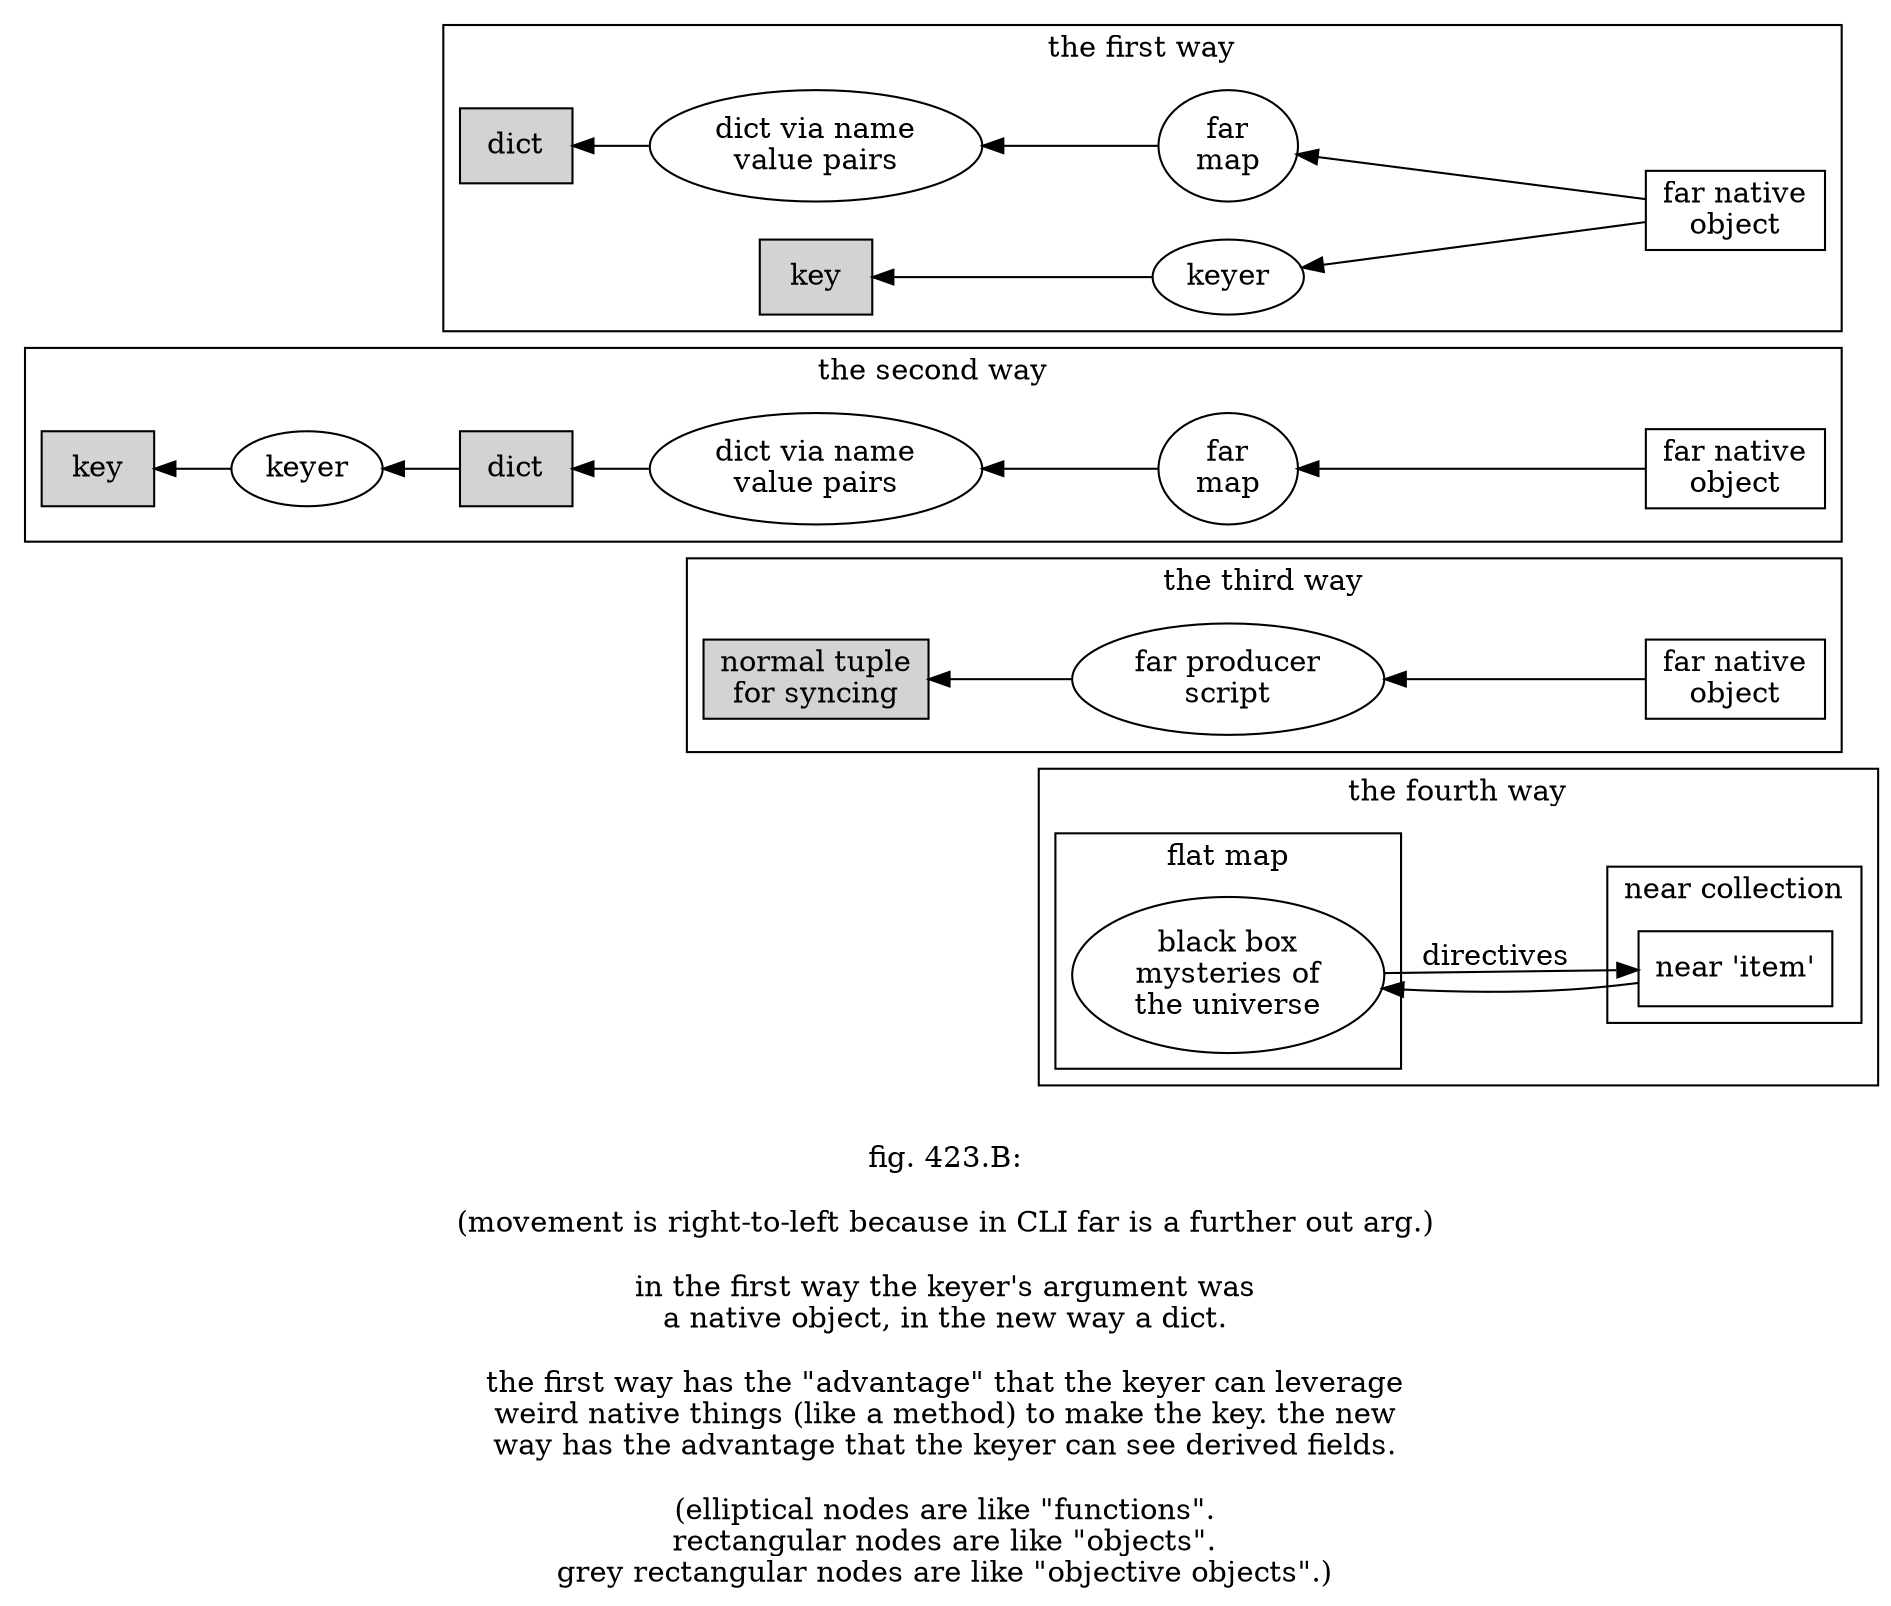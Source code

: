 digraph g {


/* nodes */

subgraph cluster_3 {
label="the fourth way"

subgraph cluster_3_1 {
label="near collection"
n3_001[label="near 'item'" shape=rect]

}



n3_001->n3_002


subgraph cluster_3_2 {
label="flat map"
n3_002[label="black box\nmysteries of\nthe universe"]
}

n3_002->n3_001[label="directives"]

}

subgraph cluster_2 {

label="the third way"

nn_far_native_object[label="far native\nobject" shape=rect]
nn_far_native_object->nn_script
nn_script[label="far producer\nscript"]
nn_script->nn_tuple
nn_tuple[label="normal tuple\nfor syncing" shape=rect style=filled]
}
subgraph cluster_1 {

label="the second way"

n_dvn[label="dict via name
value pairs
"
]
n_key[label="key"
style=filled
shape=rect
]
n_keyer[label="keyer"
]
n_dict[label="dict"
style=filled
shape=rect
]
n_far_map[label="far
map"
]
n_far_native_object[label="far native
object
"
shape=rect
]
}

subgraph cluster_0 {

label="the first way"

n_o_dvn[label="dict via name
value pairs
"
]
n_o_key[label="key"
style=filled
shape=rect
]
n_o_keyer[label="keyer"
]
n_o_dict[label="dict"
style=filled
shape=rect
]
n_o_far_map[label="far
map
"
]
n_o_far_native_object[label="far native
object
"
shape=rect
]
}


/* associations */

n_dict->n_keyer
n_dvn->n_dict
n_far_map->n_dvn
n_far_native_object->n_far_map
n_keyer->n_key


n_o_keyer->n_o_key
n_o_dvn->n_o_dict
n_o_far_native_object->n_o_far_map->n_o_dvn
n_o_far_native_object->n_o_keyer


label="
fig. 423.B:

(movement is right-to-left because in CLI far is a further out arg.)

in the first way the keyer's argument was
a native object, in the new way a dict.

the first way has the \"advantage\" that the keyer can leverage
weird native things (like a method) to make the key. the new
way has the advantage that the keyer can see derived fields.

(elliptical nodes are like \"functions\".
rectangular nodes are like \"objects\".
grey rectangular nodes are like \"objective objects\".)
"

rankdir=RL
}
/*
#born.
*/
